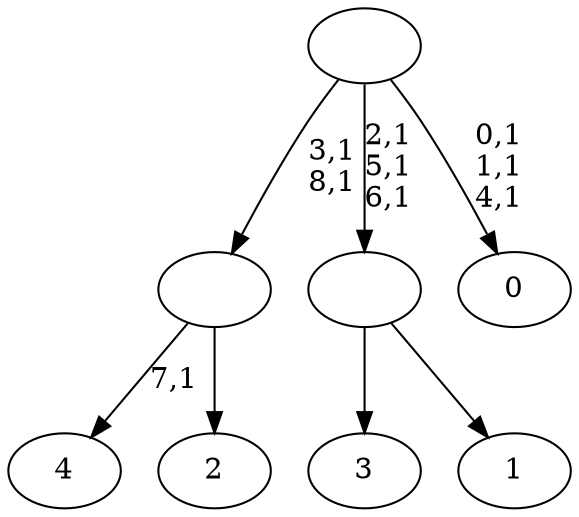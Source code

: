 digraph T {
	14 [label="4"]
	12 [label="3"]
	11 [label="2"]
	10 [label=""]
	8 [label="1"]
	7 [label=""]
	4 [label="0"]
	0 [label=""]
	10 -> 14 [label="7,1"]
	10 -> 11 [label=""]
	7 -> 12 [label=""]
	7 -> 8 [label=""]
	0 -> 4 [label="0,1\n1,1\n4,1"]
	0 -> 7 [label="2,1\n5,1\n6,1"]
	0 -> 10 [label="3,1\n8,1"]
}
